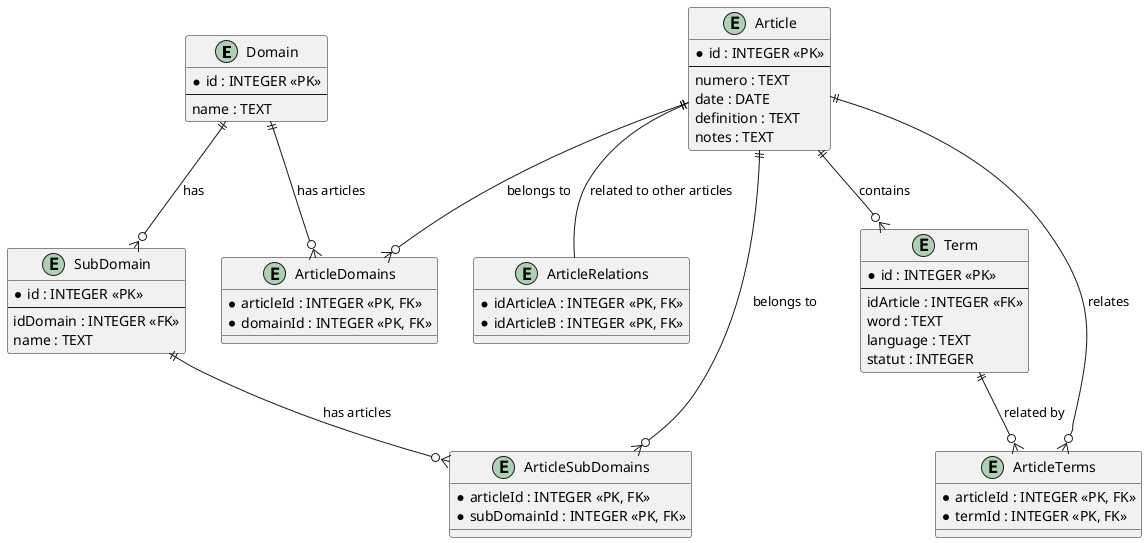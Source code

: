 @startuml
entity "Domain" {
  *id : INTEGER <<PK>>
  --
  name : TEXT
}

entity "SubDomain" {
  *id : INTEGER <<PK>>
  --
  idDomain : INTEGER <<FK>>
  name : TEXT
}

entity "Article" {
  *id : INTEGER <<PK>>
  --
  numero : TEXT
  date : DATE
  definition : TEXT
  notes : TEXT
}

entity "Term" {
  *id : INTEGER <<PK>>
  --
  idArticle : INTEGER <<FK>>
  word : TEXT
  language : TEXT
  statut : INTEGER
}

entity "ArticleTerms" {
  *articleId : INTEGER <<PK, FK>>
  *termId : INTEGER <<PK, FK>>
}

entity "ArticleDomains" {
  *articleId : INTEGER <<PK, FK>>
  *domainId : INTEGER <<PK, FK>>
}

entity "ArticleSubDomains" {
  *articleId : INTEGER <<PK, FK>>
  *subDomainId : INTEGER <<PK, FK>>
}

entity "ArticleRelations" {
  *idArticleA : INTEGER <<PK, FK>>
  *idArticleB : INTEGER <<PK, FK>>
}

' Relationships
Domain ||--o{ SubDomain : "has"
Article ||--o{ Term : "contains"
Article ||--o{ ArticleTerms : "relates"
Term ||--o{ ArticleTerms : "related by"
Article ||--o{ ArticleDomains : "belongs to"
Domain ||--o{ ArticleDomains : "has articles"
Article ||--o{ ArticleSubDomains : "belongs to"
SubDomain ||--o{ ArticleSubDomains : "has articles"
Article ||-- ArticleRelations : "related to other articles"
@enduml
